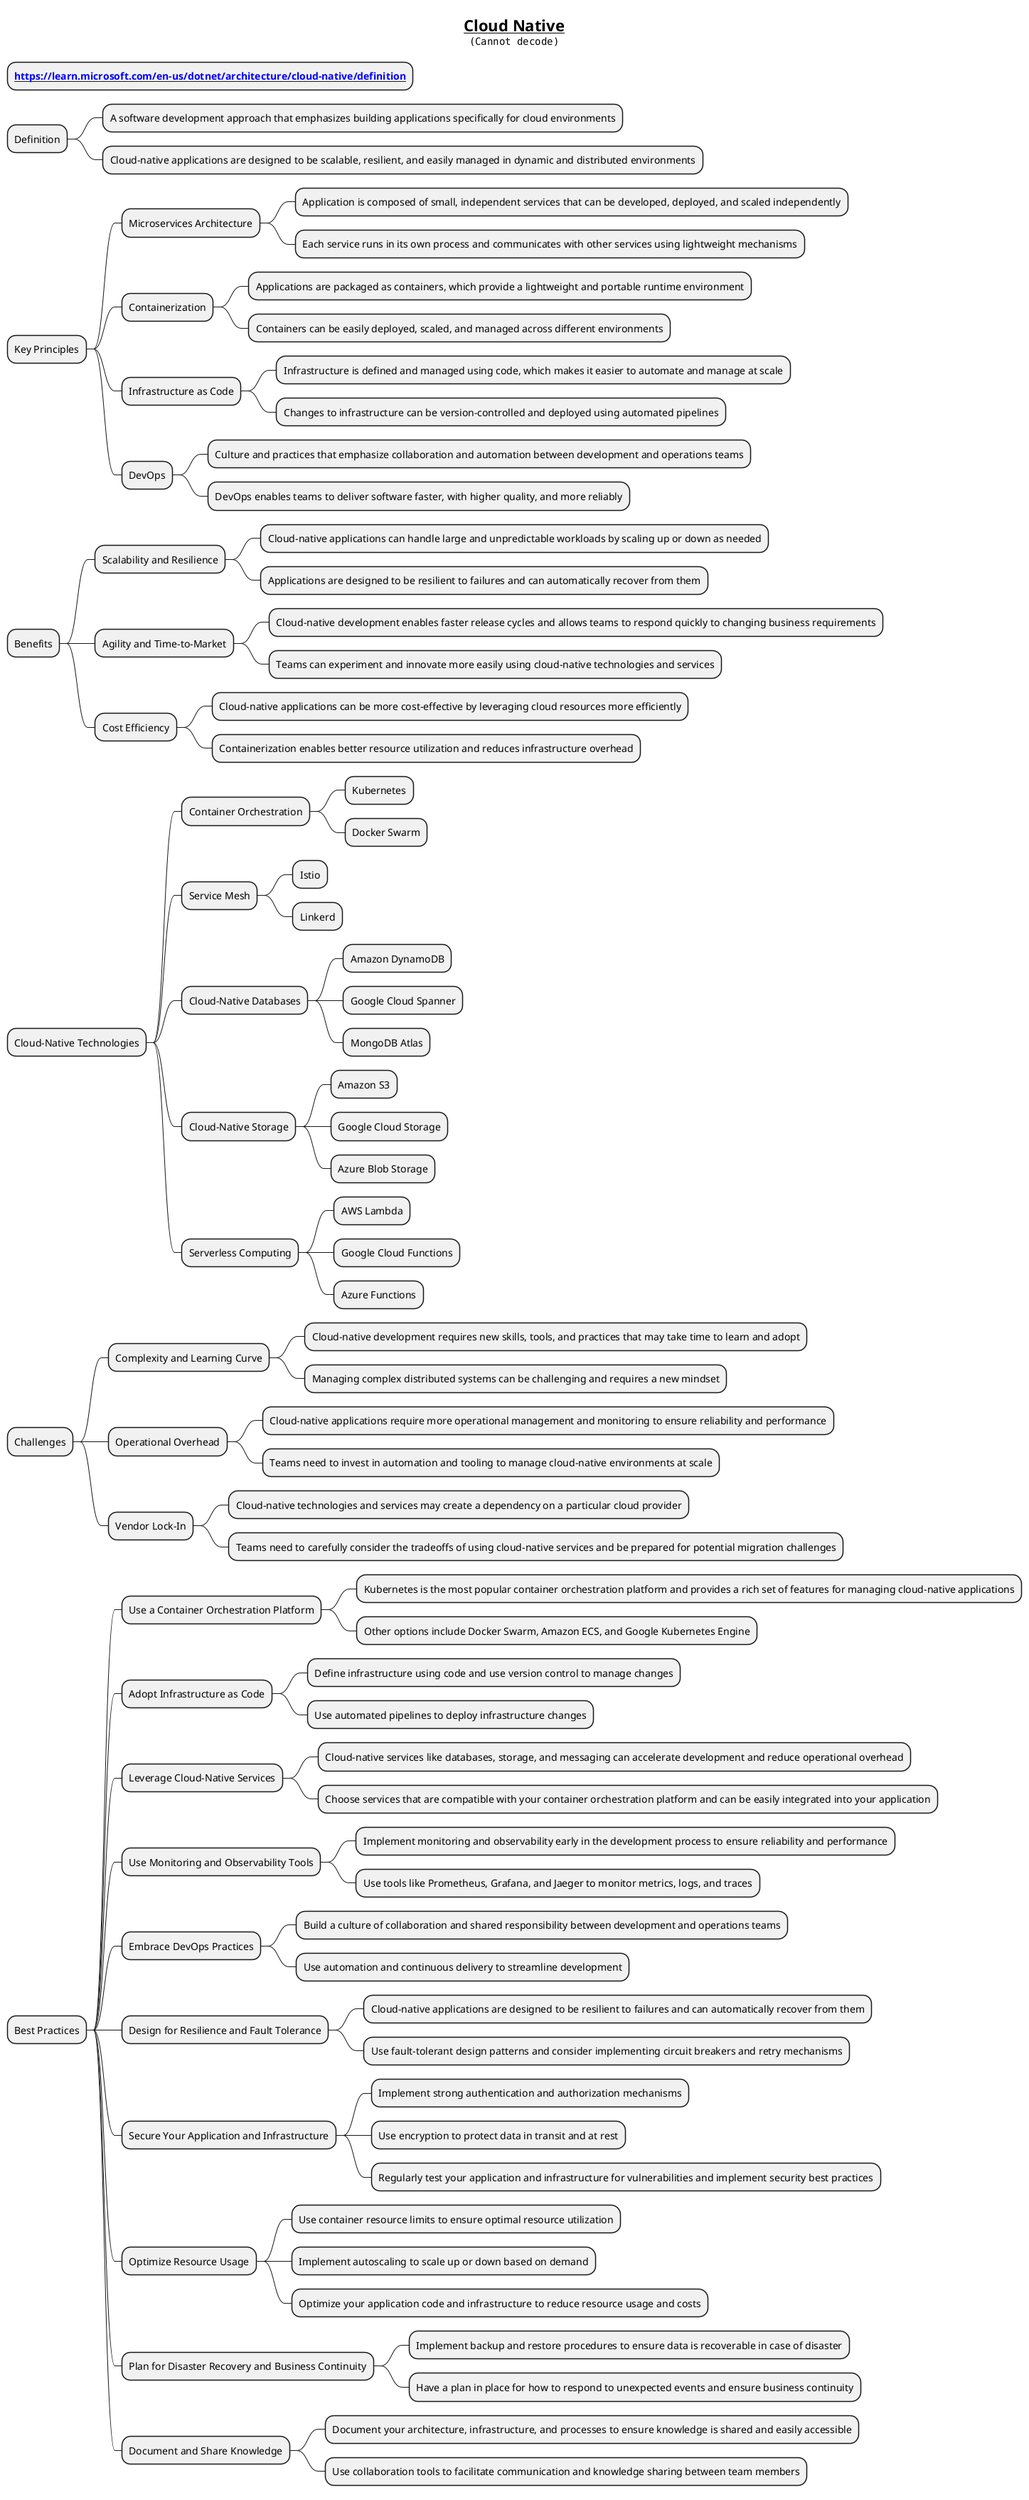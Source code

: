 @startmindmap
title =__Cloud Native__\n<img:images/img.png>

* **[[https://learn.microsoft.com/en-us/dotnet/architecture/cloud-native/definition]]**

* Definition
** A software development approach that emphasizes building applications specifically for cloud environments
** Cloud-native applications are designed to be scalable, resilient, and easily managed in dynamic and distributed environments

* Key Principles
** Microservices Architecture
*** Application is composed of small, independent services that can be developed, deployed, and scaled independently
*** Each service runs in its own process and communicates with other services using lightweight mechanisms
** Containerization
*** Applications are packaged as containers, which provide a lightweight and portable runtime environment
*** Containers can be easily deployed, scaled, and managed across different environments
** Infrastructure as Code
*** Infrastructure is defined and managed using code, which makes it easier to automate and manage at scale
*** Changes to infrastructure can be version-controlled and deployed using automated pipelines
** DevOps
*** Culture and practices that emphasize collaboration and automation between development and operations teams
*** DevOps enables teams to deliver software faster, with higher quality, and more reliably

* Benefits
** Scalability and Resilience
*** Cloud-native applications can handle large and unpredictable workloads by scaling up or down as needed
*** Applications are designed to be resilient to failures and can automatically recover from them
** Agility and Time-to-Market
*** Cloud-native development enables faster release cycles and allows teams to respond quickly to changing business requirements
*** Teams can experiment and innovate more easily using cloud-native technologies and services
** Cost Efficiency
*** Cloud-native applications can be more cost-effective by leveraging cloud resources more efficiently
*** Containerization enables better resource utilization and reduces infrastructure overhead

* Cloud-Native Technologies
** Container Orchestration
*** Kubernetes
*** Docker Swarm
** Service Mesh
*** Istio
*** Linkerd
** Cloud-Native Databases
*** Amazon DynamoDB
*** Google Cloud Spanner
*** MongoDB Atlas
** Cloud-Native Storage
*** Amazon S3
*** Google Cloud Storage
*** Azure Blob Storage
** Serverless Computing
*** AWS Lambda
*** Google Cloud Functions
*** Azure Functions

* Challenges
** Complexity and Learning Curve
*** Cloud-native development requires new skills, tools, and practices that may take time to learn and adopt
*** Managing complex distributed systems can be challenging and requires a new mindset
** Operational Overhead
*** Cloud-native applications require more operational management and monitoring to ensure reliability and performance
*** Teams need to invest in automation and tooling to manage cloud-native environments at scale
** Vendor Lock-In
*** Cloud-native technologies and services may create a dependency on a particular cloud provider
*** Teams need to carefully consider the tradeoffs of using cloud-native services and be prepared for potential migration challenges

* Best Practices
** Use a Container Orchestration Platform
*** Kubernetes is the most popular container orchestration platform and provides a rich set of features for managing cloud-native applications
*** Other options include Docker Swarm, Amazon ECS, and Google Kubernetes Engine
** Adopt Infrastructure as Code
*** Define infrastructure using code and use version control to manage changes
*** Use automated pipelines to deploy infrastructure changes
** Leverage Cloud-Native Services
*** Cloud-native services like databases, storage, and messaging can accelerate development and reduce operational overhead
*** Choose services that are compatible with your container orchestration platform and can be easily integrated into your application
** Use Monitoring and Observability Tools
*** Implement monitoring and observability early in the development process to ensure reliability and performance
*** Use tools like Prometheus, Grafana, and Jaeger to monitor metrics, logs, and traces
** Embrace DevOps Practices
*** Build a culture of collaboration and shared responsibility between development and operations teams
*** Use automation and continuous delivery to streamline development

** Design for Resilience and Fault Tolerance
*** Cloud-native applications are designed to be resilient to failures and can automatically recover from them
*** Use fault-tolerant design patterns and consider implementing circuit breakers and retry mechanisms
** Secure Your Application and Infrastructure
*** Implement strong authentication and authorization mechanisms
*** Use encryption to protect data in transit and at rest
*** Regularly test your application and infrastructure for vulnerabilities and implement security best practices
** Optimize Resource Usage
*** Use container resource limits to ensure optimal resource utilization
*** Implement autoscaling to scale up or down based on demand
*** Optimize your application code and infrastructure to reduce resource usage and costs
** Plan for Disaster Recovery and Business Continuity
*** Implement backup and restore procedures to ensure data is recoverable in case of disaster
*** Have a plan in place for how to respond to unexpected events and ensure business continuity
** Document and Share Knowledge
*** Document your architecture, infrastructure, and processes to ensure knowledge is shared and easily accessible
*** Use collaboration tools to facilitate communication and knowledge sharing between team members

@endmindmap
